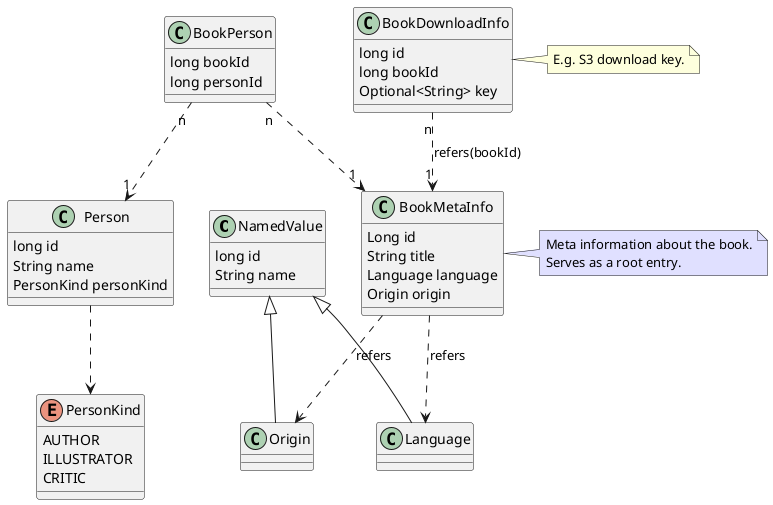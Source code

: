 @startuml

class NamedValue {
  long id
  String name
}

class Language extends NamedValue

class Origin extends NamedValue

enum PersonKind {
  AUTHOR
  ILLUSTRATOR
  CRITIC
}

class Person {
  long id
  String name
  PersonKind personKind
}

Person ..> PersonKind

class BookMetaInfo {
    Long id
    String title
    Language language
    Origin origin
}

note right of BookMetaInfo #e0e0ff
  Meta information about the book.
  Serves as a root entry.
end note

class BookPerson {
  long bookId
  long personId
}

BookPerson "n" ..> "1" BookMetaInfo
BookPerson "n" ..> "1" Person

class BookDownloadInfo {
  long id
  long bookId
  Optional<String> key
}

note right of BookDownloadInfo : E.g. S3 download key.

BookMetaInfo ..> Language : refers
BookMetaInfo ..> Origin : refers
BookDownloadInfo "n" ..> "1" BookMetaInfo : refers(bookId)

@enduml
